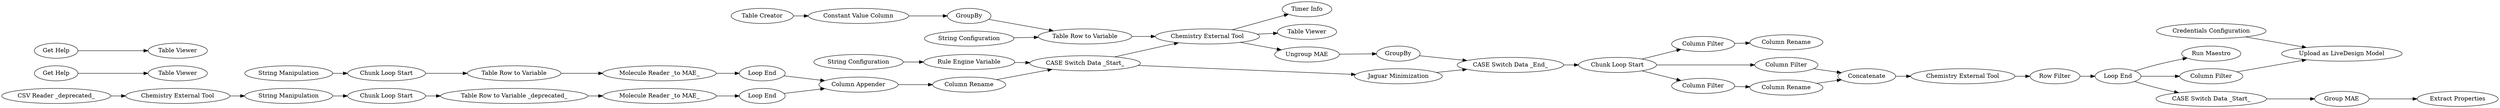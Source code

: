 digraph {
	"-4180971437126767572_457" [label="Column Appender"]
	"-8129897425437894554_15460" [label="Run Maestro"]
	"-8129897425437894554_15636" [label="Jaguar Minimization"]
	"-4180971437126767572_144" [label="Table Row to Variable _deprecated_"]
	"-4180971437126767572_453" [label="String Manipulation"]
	"-8129897425437894554_15490" [label="Credentials Configuration"]
	"7778981747574264961_15486" [label="CASE Switch Data _Start_"]
	"7778981747574264961_15484" [label="Column Rename"]
	"-8129897425437894554_15424" [label="Rule Engine Variable"]
	"7778981747574264961_15466" [label="Column Filter"]
	"-4180971437126767572_454" [label="Chunk Loop Start"]
	"7778981747574264961_15485" [label="Extract Properties"]
	"7778981747574264961_451" [label="Column Filter"]
	"-4180971437126767572_148" [label="Chunk Loop Start"]
	"7778981747574264961_15474" [label="Table Viewer"]
	"-4180971437126767572_455" [label="Table Row to Variable"]
	"-8129897425437894554_15497" [label=GroupBy]
	"-8129897425437894554_15500" [label="Timer Info"]
	"7778981747574264961_15487" [label="Row Filter"]
	"-4180971437126767572_458" [label="Loop End"]
	"7778981747574264961_15449" [label="Loop End"]
	"-4180971437126767572_452" [label="String Manipulation"]
	"-8129897425437894554_481" [label="Chemistry External Tool"]
	"-8129897425437894554_15635" [label="String Configuration"]
	"-8129897425437894554_15465" [label="Table Viewer"]
	"7778981747574264961_15479" [label="Column Filter"]
	"7778981747574264961_15451" [label="Chunk Loop Start"]
	"-8129897425437894554_15473" [label="Get Help"]
	"-8129897425437894554_15474" [label="Table Viewer"]
	"-8129897425437894554_15634" [label="CASE Switch Data _Start_"]
	"-4180971437126767572_147" [label="Loop End"]
	"-4180971437126767572_141" [label="Molecule Reader _to MAE_"]
	"7778981747574264961_15448" [label=Concatenate]
	"-8129897425437894554_15496" [label="Constant Value Column"]
	"7778981747574264961_15473" [label="Get Help"]
	"7778981747574264961_15480" [label="Column Rename"]
	"-8129897425437894554_15493" [label="Column Filter"]
	"-8129897425437894554_15475" [label="Upload as LiveDesign Model"]
	"-4180971437126767572_435" [label="Column Rename"]
	"-8129897425437894554_15637" [label="CASE Switch Data _End_"]
	"-8129897425437894554_15489" [label=GroupBy]
	"-8129897425437894554_15464" [label="Chemistry External Tool"]
	"-8129897425437894554_15498" [label="Table Row to Variable"]
	"-8129897425437894554_452" [label="CSV Reader _deprecated_"]
	"-8129897425437894554_15495" [label="Table Creator"]
	"7778981747574264961_15445" [label="Chemistry External Tool"]
	"7778981747574264961_15482" [label="Group MAE"]
	"-8129897425437894554_15488" [label="Ungroup MAE"]
	"-8129897425437894554_15633" [label="String Configuration"]
	"-4180971437126767572_456" [label="Molecule Reader _to MAE_"]
	"-8129897425437894554_15464" -> "-8129897425437894554_15488"
	"-8129897425437894554_15634" -> "-8129897425437894554_15464"
	"-8129897425437894554_15634" -> "-8129897425437894554_15636"
	"-8129897425437894554_15497" -> "-8129897425437894554_15498"
	"-8129897425437894554_15496" -> "-8129897425437894554_15497"
	"-4180971437126767572_147" -> "-4180971437126767572_457"
	"-8129897425437894554_15473" -> "-8129897425437894554_15474"
	"-8129897425437894554_15488" -> "-8129897425437894554_15489"
	"-4180971437126767572_435" -> "-8129897425437894554_15634"
	"-4180971437126767572_144" -> "-4180971437126767572_141"
	"7778981747574264961_451" -> "7778981747574264961_15448"
	"7778981747574264961_15448" -> "7778981747574264961_15445"
	"-4180971437126767572_454" -> "-4180971437126767572_455"
	"-8129897425437894554_15636" -> "-8129897425437894554_15637"
	"-4180971437126767572_455" -> "-4180971437126767572_456"
	"-4180971437126767572_453" -> "-4180971437126767572_454"
	"-8129897425437894554_15490" -> "-8129897425437894554_15475"
	"7778981747574264961_15449" -> "7778981747574264961_15486"
	"7778981747574264961_15487" -> "7778981747574264961_15449"
	"7778981747574264961_15445" -> "7778981747574264961_15487"
	"7778981747574264961_15479" -> "7778981747574264961_15480"
	"7778981747574264961_15449" -> "-8129897425437894554_15493"
	"7778981747574264961_15480" -> "7778981747574264961_15448"
	"-8129897425437894554_15464" -> "-8129897425437894554_15500"
	"-8129897425437894554_15489" -> "-8129897425437894554_15637"
	"7778981747574264961_15466" -> "7778981747574264961_15484"
	"-8129897425437894554_481" -> "-4180971437126767572_452"
	"-8129897425437894554_15633" -> "-8129897425437894554_15498"
	"-4180971437126767572_457" -> "-4180971437126767572_435"
	"-8129897425437894554_15498" -> "-8129897425437894554_15464"
	"7778981747574264961_15449" -> "-8129897425437894554_15460"
	"-8129897425437894554_15635" -> "-8129897425437894554_15424"
	"7778981747574264961_15482" -> "7778981747574264961_15485"
	"-8129897425437894554_15464" -> "-8129897425437894554_15465"
	"-4180971437126767572_148" -> "-4180971437126767572_144"
	"7778981747574264961_15451" -> "7778981747574264961_15479"
	"-8129897425437894554_15493" -> "-8129897425437894554_15475"
	"7778981747574264961_15451" -> "7778981747574264961_15466"
	"-4180971437126767572_458" -> "-4180971437126767572_457"
	"-8129897425437894554_15637" -> "7778981747574264961_15451"
	"7778981747574264961_15486" -> "7778981747574264961_15482"
	"-8129897425437894554_15495" -> "-8129897425437894554_15496"
	"-4180971437126767572_456" -> "-4180971437126767572_458"
	"-8129897425437894554_15424" -> "-8129897425437894554_15634"
	"-4180971437126767572_452" -> "-4180971437126767572_148"
	"7778981747574264961_15473" -> "7778981747574264961_15474"
	"-4180971437126767572_141" -> "-4180971437126767572_147"
	"7778981747574264961_15451" -> "7778981747574264961_451"
	"-8129897425437894554_452" -> "-8129897425437894554_481"
	rankdir=LR
}
